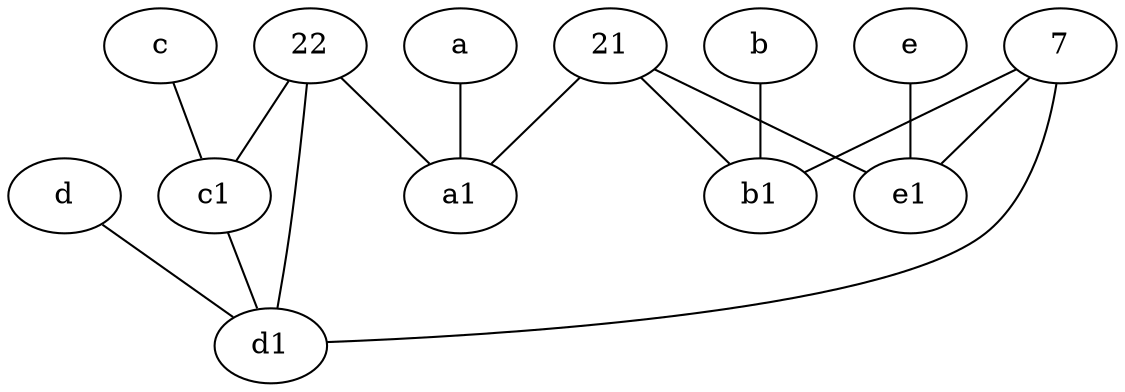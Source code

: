 graph {
	node [labelfontsize=50]
	a [labelfontsize=50 pos="8,2!"]
	b1 [labelfontsize=50 pos="9,4!"]
	c [labelfontsize=50 pos="4.5,2!"]
	21 [labelfontsize=50]
	d [labelfontsize=50 pos="2,5!"]
	e [labelfontsize=50 pos="7,9!"]
	a1 [labelfontsize=50 pos="8,3!"]
	b [labelfontsize=50 pos="10,4!"]
	7 [labelfontsize=50]
	e1 [labelfontsize=50 pos="7,7!"]
	d1 [labelfontsize=50 pos="3,5!"]
	c1 [labelfontsize=50 pos="4.5,3!"]
	22 [labelfontsize=50]
	c1 -- d1
	a -- a1
	7 -- d1
	22 -- a1
	e -- e1
	21 -- b1
	22 -- c1
	21 -- a1
	22 -- d1
	7 -- b1
	7 -- e1
	d -- d1
	c -- c1
	21 -- e1
	b -- b1
}
